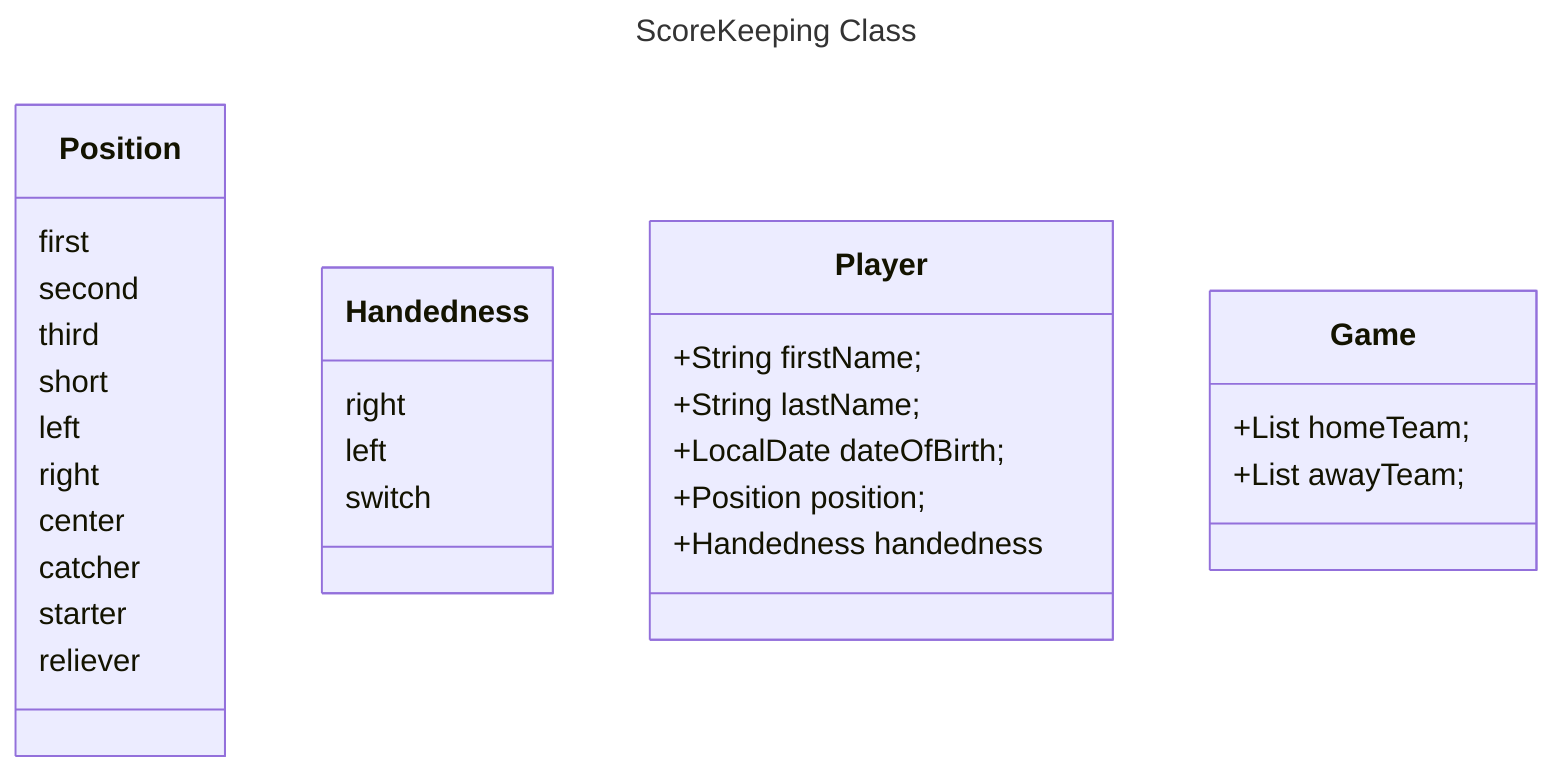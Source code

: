 ---
title: ScoreKeeping Class
---

classDiagram

    class Position{
        first
        second
        third
        short
        left
        right
        center
        catcher
        starter
        reliever
    }

    class Handedness{
        right
        left
        switch
    }

    class Player{
        +String firstName;
        +String lastName;
        +LocalDate dateOfBirth;
        +Position position;
        +Handedness handedness
    }
    class Game{
        +List<Player> homeTeam;
        +List<Player> awayTeam;


    }